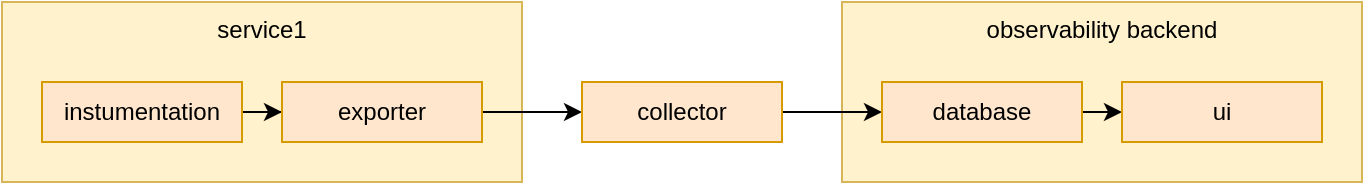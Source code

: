 <mxfile version="24.4.3" type="device">
  <diagram name="1 oldal" id="v1HGcCUS4wn5SgERggEk">
    <mxGraphModel dx="2074" dy="1180" grid="1" gridSize="10" guides="1" tooltips="1" connect="1" arrows="1" fold="1" page="1" pageScale="1" pageWidth="827" pageHeight="1169" math="0" shadow="0">
      <root>
        <mxCell id="0" />
        <mxCell id="1" parent="0" />
        <mxCell id="PwEUeXgU7kQt8ljCZKcA-6" value="observability backend" style="rounded=0;whiteSpace=wrap;html=1;horizontal=1;verticalAlign=top;fillColor=#fff2cc;strokeColor=#d6b656;" vertex="1" parent="1">
          <mxGeometry x="490" y="250" width="260" height="90" as="geometry" />
        </mxCell>
        <mxCell id="PwEUeXgU7kQt8ljCZKcA-1" value="service1" style="rounded=0;whiteSpace=wrap;html=1;horizontal=1;verticalAlign=top;fillColor=#fff2cc;strokeColor=#d6b656;" vertex="1" parent="1">
          <mxGeometry x="70" y="250" width="260" height="90" as="geometry" />
        </mxCell>
        <mxCell id="PwEUeXgU7kQt8ljCZKcA-9" style="edgeStyle=orthogonalEdgeStyle;rounded=0;orthogonalLoop=1;jettySize=auto;html=1;exitX=1;exitY=0.5;exitDx=0;exitDy=0;" edge="1" parent="1" source="PwEUeXgU7kQt8ljCZKcA-2" target="PwEUeXgU7kQt8ljCZKcA-4">
          <mxGeometry relative="1" as="geometry" />
        </mxCell>
        <mxCell id="PwEUeXgU7kQt8ljCZKcA-2" value="instumentation" style="rounded=0;whiteSpace=wrap;html=1;fillColor=#ffe6cc;strokeColor=#d79b00;" vertex="1" parent="1">
          <mxGeometry x="90" y="290" width="100" height="30" as="geometry" />
        </mxCell>
        <mxCell id="PwEUeXgU7kQt8ljCZKcA-10" style="edgeStyle=orthogonalEdgeStyle;rounded=0;orthogonalLoop=1;jettySize=auto;html=1;exitX=1;exitY=0.5;exitDx=0;exitDy=0;entryX=0;entryY=0.5;entryDx=0;entryDy=0;" edge="1" parent="1" source="PwEUeXgU7kQt8ljCZKcA-4" target="PwEUeXgU7kQt8ljCZKcA-5">
          <mxGeometry relative="1" as="geometry" />
        </mxCell>
        <mxCell id="PwEUeXgU7kQt8ljCZKcA-4" value="exporter" style="rounded=0;whiteSpace=wrap;html=1;fillColor=#ffe6cc;strokeColor=#d79b00;" vertex="1" parent="1">
          <mxGeometry x="210" y="290" width="100" height="30" as="geometry" />
        </mxCell>
        <mxCell id="PwEUeXgU7kQt8ljCZKcA-11" style="edgeStyle=orthogonalEdgeStyle;rounded=0;orthogonalLoop=1;jettySize=auto;html=1;exitX=1;exitY=0.5;exitDx=0;exitDy=0;entryX=0;entryY=0.5;entryDx=0;entryDy=0;" edge="1" parent="1" source="PwEUeXgU7kQt8ljCZKcA-5" target="PwEUeXgU7kQt8ljCZKcA-7">
          <mxGeometry relative="1" as="geometry" />
        </mxCell>
        <mxCell id="PwEUeXgU7kQt8ljCZKcA-5" value="collector" style="rounded=0;whiteSpace=wrap;html=1;fillColor=#ffe6cc;strokeColor=#d79b00;" vertex="1" parent="1">
          <mxGeometry x="360" y="290" width="100" height="30" as="geometry" />
        </mxCell>
        <mxCell id="PwEUeXgU7kQt8ljCZKcA-12" style="edgeStyle=orthogonalEdgeStyle;rounded=0;orthogonalLoop=1;jettySize=auto;html=1;exitX=1;exitY=0.5;exitDx=0;exitDy=0;entryX=0;entryY=0.5;entryDx=0;entryDy=0;" edge="1" parent="1" source="PwEUeXgU7kQt8ljCZKcA-7" target="PwEUeXgU7kQt8ljCZKcA-8">
          <mxGeometry relative="1" as="geometry" />
        </mxCell>
        <mxCell id="PwEUeXgU7kQt8ljCZKcA-7" value="database" style="rounded=0;whiteSpace=wrap;html=1;fillColor=#ffe6cc;strokeColor=#d79b00;" vertex="1" parent="1">
          <mxGeometry x="510" y="290" width="100" height="30" as="geometry" />
        </mxCell>
        <mxCell id="PwEUeXgU7kQt8ljCZKcA-8" value="ui" style="rounded=0;whiteSpace=wrap;html=1;fillColor=#ffe6cc;strokeColor=#d79b00;" vertex="1" parent="1">
          <mxGeometry x="630" y="290" width="100" height="30" as="geometry" />
        </mxCell>
      </root>
    </mxGraphModel>
  </diagram>
</mxfile>
